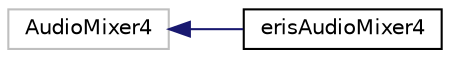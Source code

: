 digraph "Graphical Class Hierarchy"
{
 // LATEX_PDF_SIZE
  edge [fontname="Helvetica",fontsize="10",labelfontname="Helvetica",labelfontsize="10"];
  node [fontname="Helvetica",fontsize="10",shape=record];
  rankdir="LR";
  Node231 [label="AudioMixer4",height=0.2,width=0.4,color="grey75", fillcolor="white", style="filled",tooltip=" "];
  Node231 -> Node0 [dir="back",color="midnightblue",fontsize="10",style="solid",fontname="Helvetica"];
  Node0 [label="erisAudioMixer4",height=0.2,width=0.4,color="black", fillcolor="white", style="filled",URL="$classeris_audio_mixer4.html",tooltip=" "];
}
